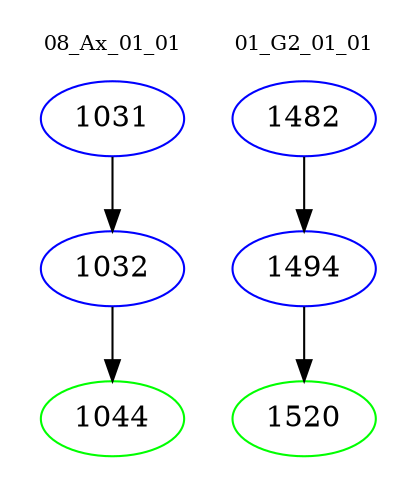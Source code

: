 digraph{
subgraph cluster_0 {
color = white
label = "08_Ax_01_01";
fontsize=10;
T0_1031 [label="1031", color="blue"]
T0_1031 -> T0_1032 [color="black"]
T0_1032 [label="1032", color="blue"]
T0_1032 -> T0_1044 [color="black"]
T0_1044 [label="1044", color="green"]
}
subgraph cluster_1 {
color = white
label = "01_G2_01_01";
fontsize=10;
T1_1482 [label="1482", color="blue"]
T1_1482 -> T1_1494 [color="black"]
T1_1494 [label="1494", color="blue"]
T1_1494 -> T1_1520 [color="black"]
T1_1520 [label="1520", color="green"]
}
}
